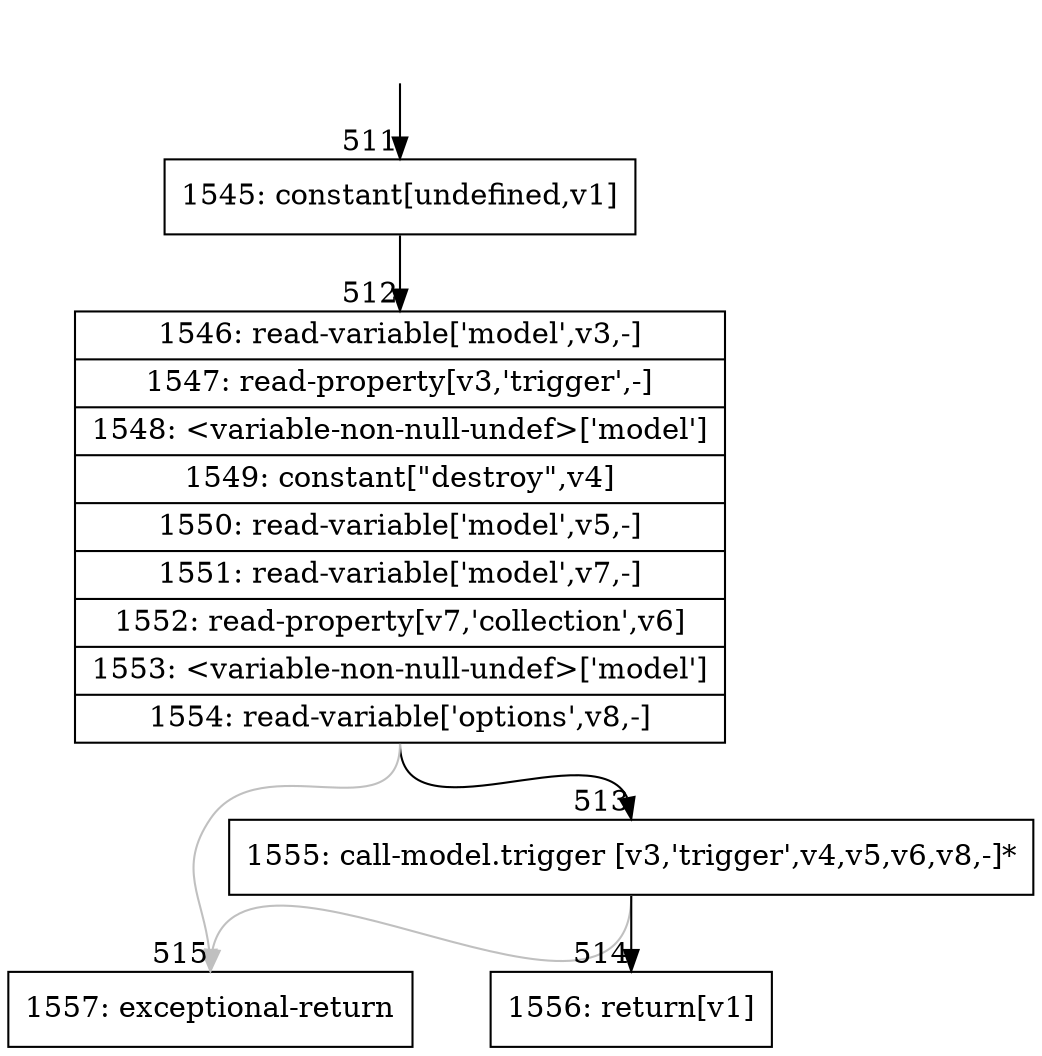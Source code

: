 digraph {
rankdir="TD"
BB_entry34[shape=none,label=""];
BB_entry34 -> BB511 [tailport=s, headport=n, headlabel="    511"]
BB511 [shape=record label="{1545: constant[undefined,v1]}" ] 
BB511 -> BB512 [tailport=s, headport=n, headlabel="      512"]
BB512 [shape=record label="{1546: read-variable['model',v3,-]|1547: read-property[v3,'trigger',-]|1548: \<variable-non-null-undef\>['model']|1549: constant[\"destroy\",v4]|1550: read-variable['model',v5,-]|1551: read-variable['model',v7,-]|1552: read-property[v7,'collection',v6]|1553: \<variable-non-null-undef\>['model']|1554: read-variable['options',v8,-]}" ] 
BB512 -> BB513 [tailport=s, headport=n, headlabel="      513"]
BB512 -> BB515 [tailport=s, headport=n, color=gray, headlabel="      515"]
BB513 [shape=record label="{1555: call-model.trigger [v3,'trigger',v4,v5,v6,v8,-]*}" ] 
BB513 -> BB514 [tailport=s, headport=n, headlabel="      514"]
BB513 -> BB515 [tailport=s, headport=n, color=gray]
BB514 [shape=record label="{1556: return[v1]}" ] 
BB515 [shape=record label="{1557: exceptional-return}" ] 
//#$~ 508
}
